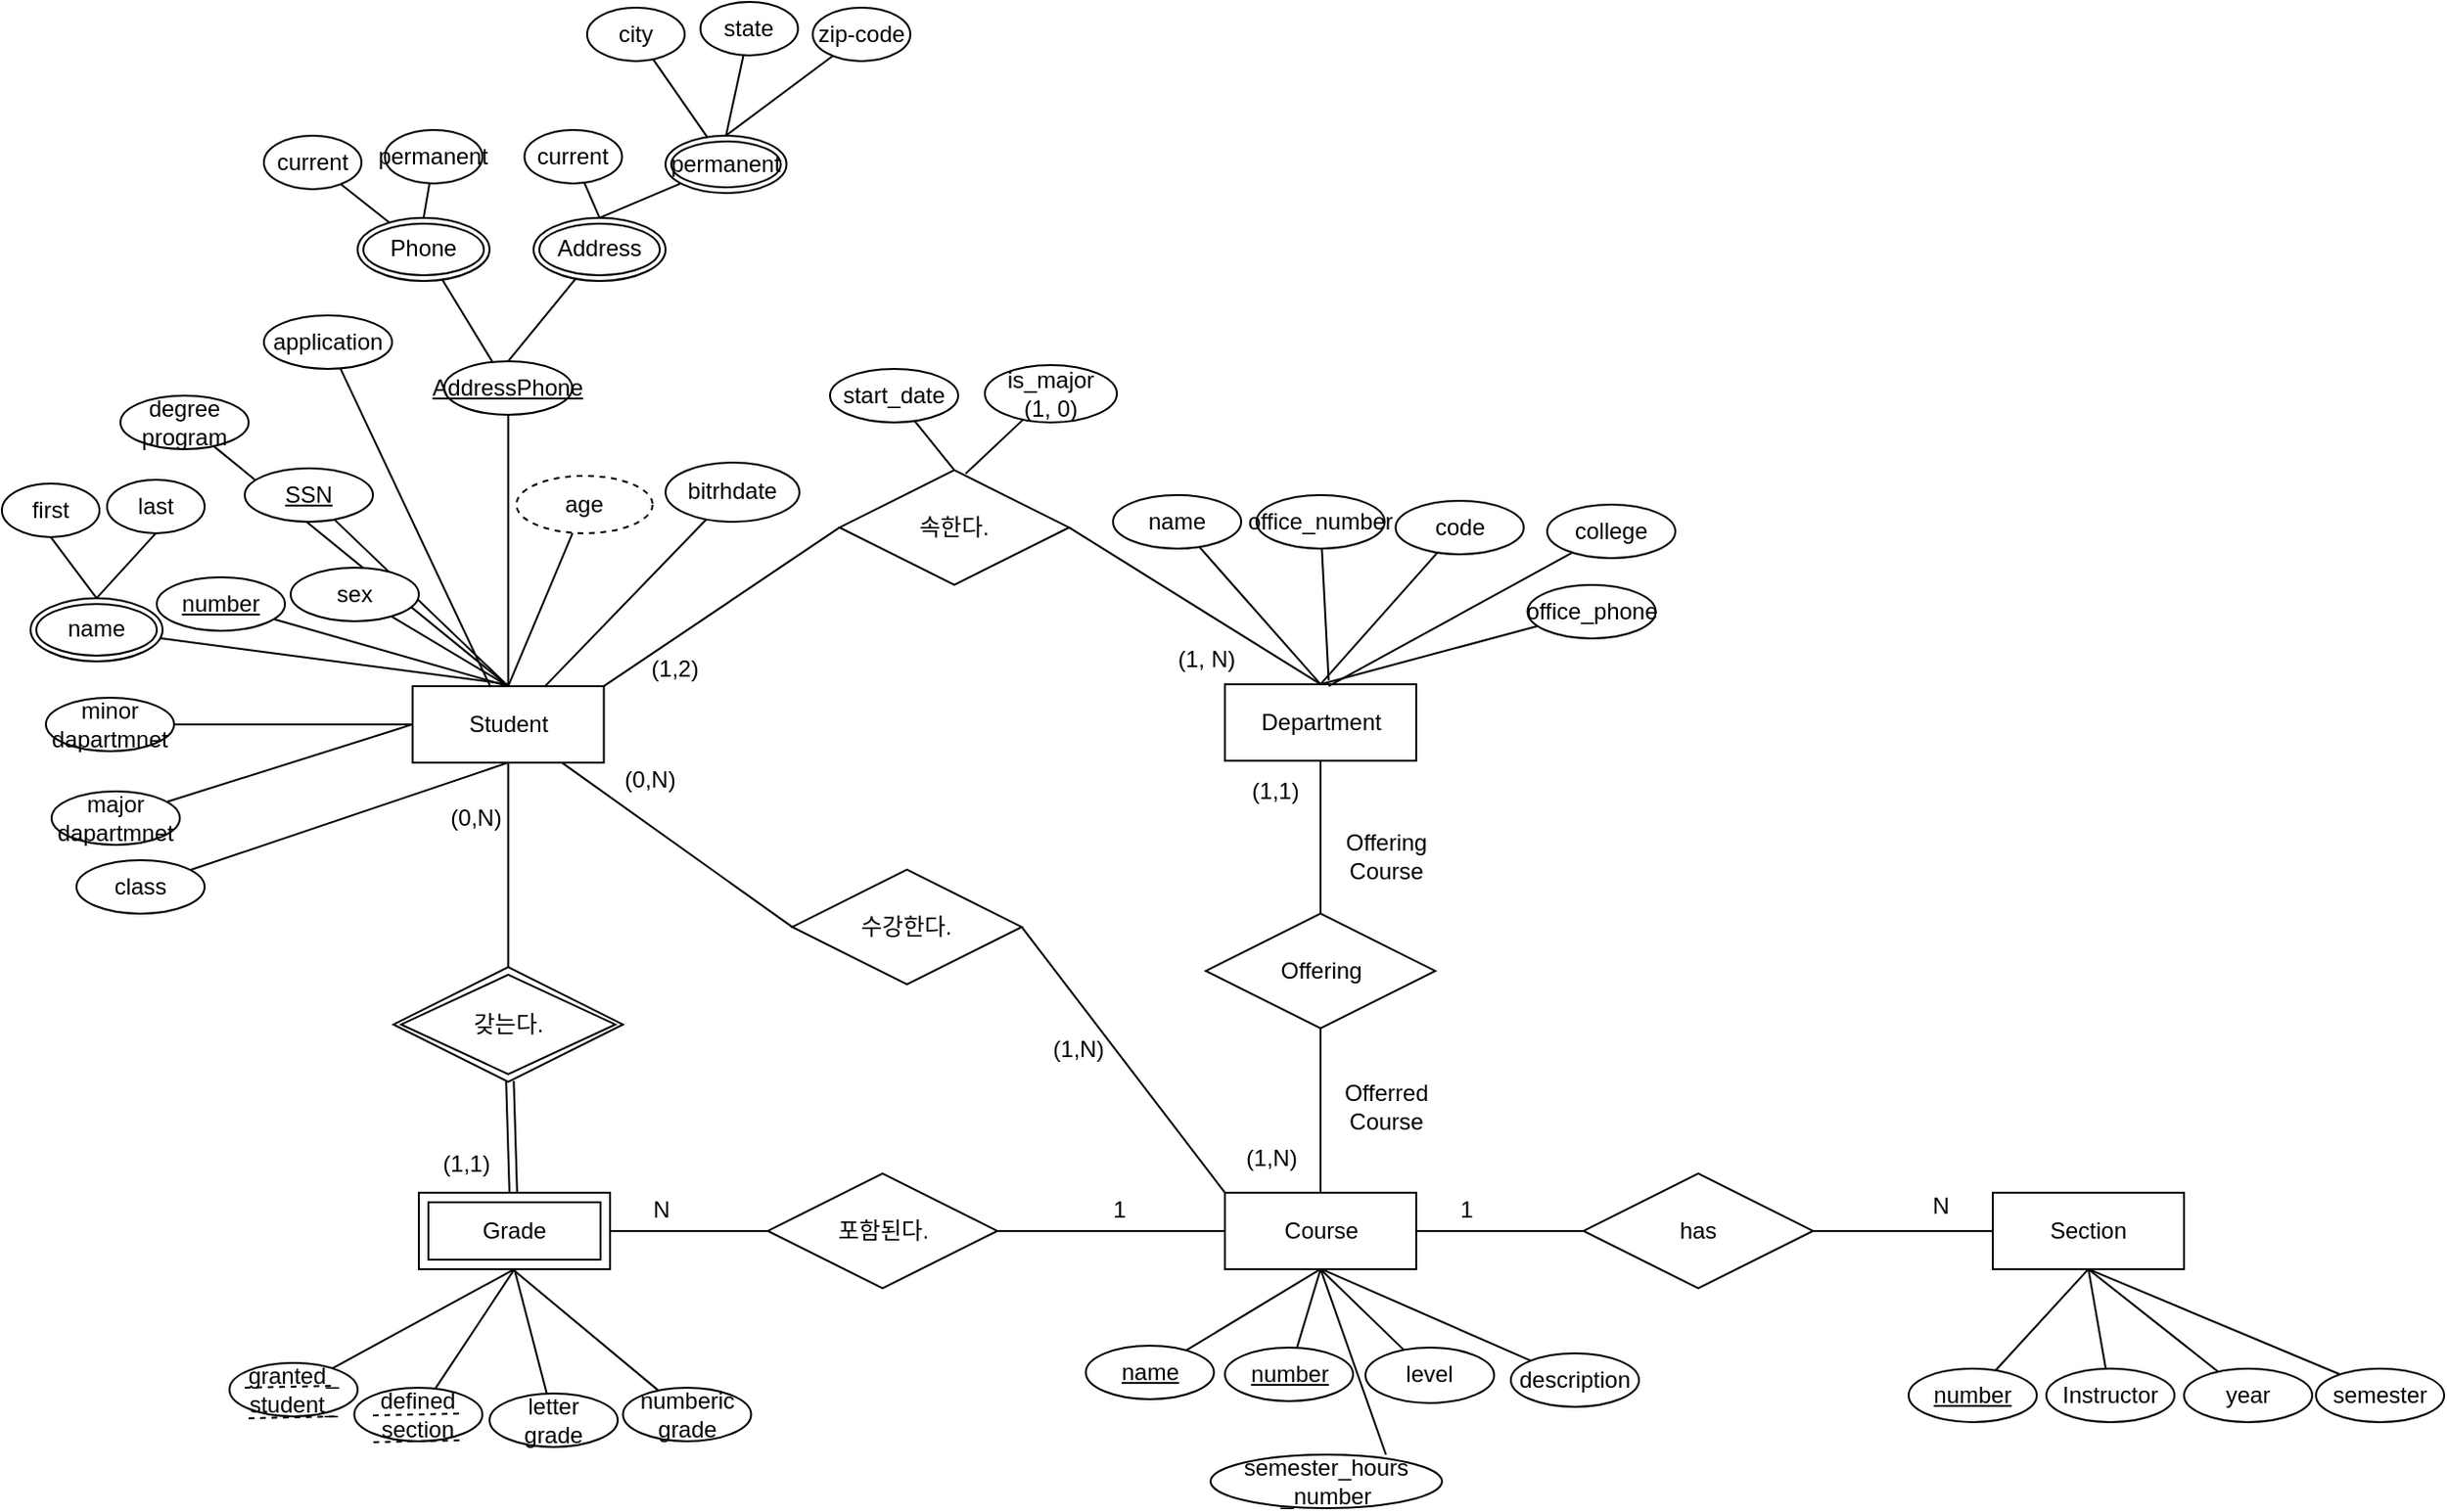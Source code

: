 <mxfile version="24.0.8" type="github">
  <diagram name="페이지-1" id="r6DfL3PB8OW9n6T8iQzD">
    <mxGraphModel dx="1727" dy="-740" grid="0" gridSize="10" guides="1" tooltips="1" connect="1" arrows="1" fold="1" page="1" pageScale="1" pageWidth="1600" pageHeight="900" math="0" shadow="0">
      <root>
        <mxCell id="0" />
        <mxCell id="1" parent="0" />
        <mxCell id="EUwqJAAsOdJ6edNQOykV-88" value="application" style="ellipse;whiteSpace=wrap;html=1;align=center;" parent="1" vertex="1">
          <mxGeometry x="316" y="2021.96" width="67" height="28" as="geometry" />
        </mxCell>
        <mxCell id="P7TgxhgFr9sDiZiFOefg-29" style="edgeStyle=orthogonalEdgeStyle;rounded=0;orthogonalLoop=1;jettySize=auto;html=1;entryX=0;entryY=0.5;entryDx=0;entryDy=0;endArrow=none;endFill=0;" parent="1" source="EUwqJAAsOdJ6edNQOykV-24" target="P7TgxhgFr9sDiZiFOefg-27" edge="1">
          <mxGeometry relative="1" as="geometry" />
        </mxCell>
        <mxCell id="EUwqJAAsOdJ6edNQOykV-24" value="Course" style="whiteSpace=wrap;html=1;align=center;" parent="1" vertex="1">
          <mxGeometry x="818.5" y="2480.96" width="100" height="40" as="geometry" />
        </mxCell>
        <mxCell id="EUwqJAAsOdJ6edNQOykV-120" style="edgeStyle=orthogonalEdgeStyle;rounded=0;orthogonalLoop=1;jettySize=auto;html=1;endArrow=none;endFill=0;" parent="1" source="EUwqJAAsOdJ6edNQOykV-25" target="EUwqJAAsOdJ6edNQOykV-28" edge="1">
          <mxGeometry relative="1" as="geometry" />
        </mxCell>
        <mxCell id="EUwqJAAsOdJ6edNQOykV-25" value="Department" style="whiteSpace=wrap;html=1;align=center;" parent="1" vertex="1">
          <mxGeometry x="818.5" y="2214.96" width="100" height="40" as="geometry" />
        </mxCell>
        <mxCell id="EUwqJAAsOdJ6edNQOykV-34" style="rounded=0;orthogonalLoop=1;jettySize=auto;html=1;entryX=0;entryY=0.5;entryDx=0;entryDy=0;endArrow=none;endFill=0;exitX=1;exitY=0;exitDx=0;exitDy=0;" parent="1" source="EUwqJAAsOdJ6edNQOykV-26" target="EUwqJAAsOdJ6edNQOykV-27" edge="1">
          <mxGeometry relative="1" as="geometry" />
        </mxCell>
        <mxCell id="P7TgxhgFr9sDiZiFOefg-3" style="rounded=0;orthogonalLoop=1;jettySize=auto;html=1;entryX=0;entryY=0.5;entryDx=0;entryDy=0;endArrow=none;endFill=0;" parent="1" source="EUwqJAAsOdJ6edNQOykV-26" target="P7TgxhgFr9sDiZiFOefg-2" edge="1">
          <mxGeometry relative="1" as="geometry">
            <mxPoint x="613" y="2355.96" as="targetPoint" />
          </mxGeometry>
        </mxCell>
        <mxCell id="P7TgxhgFr9sDiZiFOefg-14" style="edgeStyle=orthogonalEdgeStyle;rounded=0;orthogonalLoop=1;jettySize=auto;html=1;endArrow=none;endFill=0;" parent="1" source="EUwqJAAsOdJ6edNQOykV-26" target="P7TgxhgFr9sDiZiFOefg-13" edge="1">
          <mxGeometry relative="1" as="geometry" />
        </mxCell>
        <mxCell id="EUwqJAAsOdJ6edNQOykV-26" value="Student" style="whiteSpace=wrap;html=1;align=center;" parent="1" vertex="1">
          <mxGeometry x="393.75" y="2215.96" width="100" height="40" as="geometry" />
        </mxCell>
        <mxCell id="EUwqJAAsOdJ6edNQOykV-104" style="rounded=0;orthogonalLoop=1;jettySize=auto;html=1;entryX=0.5;entryY=0;entryDx=0;entryDy=0;endArrow=none;endFill=0;exitX=1;exitY=0.5;exitDx=0;exitDy=0;" parent="1" source="EUwqJAAsOdJ6edNQOykV-27" target="EUwqJAAsOdJ6edNQOykV-25" edge="1">
          <mxGeometry relative="1" as="geometry" />
        </mxCell>
        <mxCell id="EUwqJAAsOdJ6edNQOykV-27" value="속한다." style="shape=rhombus;perimeter=rhombusPerimeter;whiteSpace=wrap;html=1;align=center;" parent="1" vertex="1">
          <mxGeometry x="617" y="2102.96" width="120" height="60" as="geometry" />
        </mxCell>
        <mxCell id="EUwqJAAsOdJ6edNQOykV-121" style="rounded=0;orthogonalLoop=1;jettySize=auto;html=1;endArrow=none;endFill=0;" parent="1" source="EUwqJAAsOdJ6edNQOykV-28" target="EUwqJAAsOdJ6edNQOykV-24" edge="1">
          <mxGeometry relative="1" as="geometry" />
        </mxCell>
        <mxCell id="EUwqJAAsOdJ6edNQOykV-28" value="Offering" style="shape=rhombus;perimeter=rhombusPerimeter;whiteSpace=wrap;html=1;align=center;" parent="1" vertex="1">
          <mxGeometry x="808.5" y="2334.96" width="120" height="60" as="geometry" />
        </mxCell>
        <mxCell id="EUwqJAAsOdJ6edNQOykV-51" style="rounded=0;orthogonalLoop=1;jettySize=auto;html=1;entryX=0.5;entryY=0;entryDx=0;entryDy=0;endArrow=none;endFill=0;" parent="1" source="EUwqJAAsOdJ6edNQOykV-37" target="EUwqJAAsOdJ6edNQOykV-26" edge="1">
          <mxGeometry relative="1" as="geometry" />
        </mxCell>
        <mxCell id="EUwqJAAsOdJ6edNQOykV-49" style="rounded=0;orthogonalLoop=1;jettySize=auto;html=1;endArrow=none;endFill=0;" parent="1" source="EUwqJAAsOdJ6edNQOykV-40" edge="1">
          <mxGeometry relative="1" as="geometry">
            <mxPoint x="443.75" y="2215.96" as="targetPoint" />
          </mxGeometry>
        </mxCell>
        <mxCell id="EUwqJAAsOdJ6edNQOykV-40" value="&lt;u&gt;number&lt;/u&gt;" style="ellipse;whiteSpace=wrap;html=1;align=center;" parent="1" vertex="1">
          <mxGeometry x="260" y="2158.96" width="67" height="28" as="geometry" />
        </mxCell>
        <mxCell id="EUwqJAAsOdJ6edNQOykV-45" style="rounded=0;orthogonalLoop=1;jettySize=auto;html=1;entryX=0.5;entryY=1;entryDx=0;entryDy=0;startArrow=none;startFill=0;endArrow=none;endFill=0;exitX=0.5;exitY=0;exitDx=0;exitDy=0;" parent="1" source="EUwqJAAsOdJ6edNQOykV-48" target="EUwqJAAsOdJ6edNQOykV-42" edge="1">
          <mxGeometry relative="1" as="geometry">
            <mxPoint x="231.5" y="2144.96" as="sourcePoint" />
          </mxGeometry>
        </mxCell>
        <mxCell id="EUwqJAAsOdJ6edNQOykV-47" style="rounded=0;orthogonalLoop=1;jettySize=auto;html=1;entryX=0.5;entryY=1;entryDx=0;entryDy=0;endArrow=none;endFill=0;exitX=0.5;exitY=0;exitDx=0;exitDy=0;" parent="1" source="EUwqJAAsOdJ6edNQOykV-48" target="EUwqJAAsOdJ6edNQOykV-43" edge="1">
          <mxGeometry relative="1" as="geometry">
            <mxPoint x="295.293" y="2152.37" as="sourcePoint" />
          </mxGeometry>
        </mxCell>
        <mxCell id="EUwqJAAsOdJ6edNQOykV-42" value="first" style="ellipse;whiteSpace=wrap;html=1;align=center;" parent="1" vertex="1">
          <mxGeometry x="179" y="2109.96" width="51" height="28" as="geometry" />
        </mxCell>
        <mxCell id="EUwqJAAsOdJ6edNQOykV-43" value="last" style="ellipse;whiteSpace=wrap;html=1;align=center;" parent="1" vertex="1">
          <mxGeometry x="234" y="2107.96" width="51" height="28" as="geometry" />
        </mxCell>
        <mxCell id="EUwqJAAsOdJ6edNQOykV-50" style="rounded=0;orthogonalLoop=1;jettySize=auto;html=1;endArrow=none;endFill=0;" parent="1" source="EUwqJAAsOdJ6edNQOykV-48" edge="1">
          <mxGeometry relative="1" as="geometry">
            <mxPoint x="443.75" y="2214.96" as="targetPoint" />
          </mxGeometry>
        </mxCell>
        <mxCell id="EUwqJAAsOdJ6edNQOykV-48" value="name" style="ellipse;shape=doubleEllipse;margin=3;whiteSpace=wrap;html=1;align=center;" parent="1" vertex="1">
          <mxGeometry x="194" y="2169.96" width="69" height="33" as="geometry" />
        </mxCell>
        <mxCell id="EUwqJAAsOdJ6edNQOykV-61" style="rounded=0;orthogonalLoop=1;jettySize=auto;html=1;endArrow=none;endFill=0;" parent="1" source="EUwqJAAsOdJ6edNQOykV-53" target="EUwqJAAsOdJ6edNQOykV-60" edge="1">
          <mxGeometry relative="1" as="geometry" />
        </mxCell>
        <mxCell id="EUwqJAAsOdJ6edNQOykV-53" value="Phone" style="ellipse;shape=doubleEllipse;margin=3;whiteSpace=wrap;html=1;align=center;" parent="1" vertex="1">
          <mxGeometry x="365" y="1970.96" width="69" height="33" as="geometry" />
        </mxCell>
        <mxCell id="EUwqJAAsOdJ6edNQOykV-62" style="rounded=0;orthogonalLoop=1;jettySize=auto;html=1;entryX=0.5;entryY=0;entryDx=0;entryDy=0;endArrow=none;endFill=0;" parent="1" source="EUwqJAAsOdJ6edNQOykV-54" target="EUwqJAAsOdJ6edNQOykV-60" edge="1">
          <mxGeometry relative="1" as="geometry" />
        </mxCell>
        <mxCell id="EUwqJAAsOdJ6edNQOykV-54" value="Address" style="ellipse;shape=doubleEllipse;margin=3;whiteSpace=wrap;html=1;align=center;" parent="1" vertex="1">
          <mxGeometry x="457" y="1970.96" width="69" height="33" as="geometry" />
        </mxCell>
        <mxCell id="EUwqJAAsOdJ6edNQOykV-59" style="rounded=0;orthogonalLoop=1;jettySize=auto;html=1;entryX=0.5;entryY=0;entryDx=0;entryDy=0;endArrow=none;endFill=0;" parent="1" source="EUwqJAAsOdJ6edNQOykV-56" target="EUwqJAAsOdJ6edNQOykV-53" edge="1">
          <mxGeometry relative="1" as="geometry" />
        </mxCell>
        <mxCell id="EUwqJAAsOdJ6edNQOykV-56" value="permanent" style="ellipse;whiteSpace=wrap;html=1;align=center;" parent="1" vertex="1">
          <mxGeometry x="379.25" y="1924.96" width="51" height="28" as="geometry" />
        </mxCell>
        <mxCell id="EUwqJAAsOdJ6edNQOykV-58" style="rounded=0;orthogonalLoop=1;jettySize=auto;html=1;endArrow=none;endFill=0;" parent="1" source="EUwqJAAsOdJ6edNQOykV-57" target="EUwqJAAsOdJ6edNQOykV-53" edge="1">
          <mxGeometry relative="1" as="geometry" />
        </mxCell>
        <mxCell id="EUwqJAAsOdJ6edNQOykV-57" value="current" style="ellipse;whiteSpace=wrap;html=1;align=center;" parent="1" vertex="1">
          <mxGeometry x="316" y="1927.96" width="51" height="28" as="geometry" />
        </mxCell>
        <mxCell id="EUwqJAAsOdJ6edNQOykV-76" style="rounded=0;orthogonalLoop=1;jettySize=auto;html=1;endArrow=none;endFill=0;" parent="1" source="EUwqJAAsOdJ6edNQOykV-60" target="EUwqJAAsOdJ6edNQOykV-26" edge="1">
          <mxGeometry relative="1" as="geometry" />
        </mxCell>
        <mxCell id="EUwqJAAsOdJ6edNQOykV-60" value="&lt;u&gt;AddressPhone&lt;/u&gt;" style="ellipse;whiteSpace=wrap;html=1;align=center;" parent="1" vertex="1">
          <mxGeometry x="410.25" y="2045.96" width="67" height="28" as="geometry" />
        </mxCell>
        <mxCell id="EUwqJAAsOdJ6edNQOykV-74" style="rounded=0;orthogonalLoop=1;jettySize=auto;html=1;entryX=0.5;entryY=0;entryDx=0;entryDy=0;endArrow=none;endFill=0;" parent="1" source="EUwqJAAsOdJ6edNQOykV-63" target="EUwqJAAsOdJ6edNQOykV-54" edge="1">
          <mxGeometry relative="1" as="geometry" />
        </mxCell>
        <mxCell id="EUwqJAAsOdJ6edNQOykV-63" value="current" style="ellipse;whiteSpace=wrap;html=1;align=center;" parent="1" vertex="1">
          <mxGeometry x="452.25" y="1924.96" width="51" height="28" as="geometry" />
        </mxCell>
        <mxCell id="EUwqJAAsOdJ6edNQOykV-75" style="rounded=0;orthogonalLoop=1;jettySize=auto;html=1;entryX=0.5;entryY=0;entryDx=0;entryDy=0;endArrow=none;endFill=0;" parent="1" source="EUwqJAAsOdJ6edNQOykV-65" target="EUwqJAAsOdJ6edNQOykV-54" edge="1">
          <mxGeometry relative="1" as="geometry" />
        </mxCell>
        <mxCell id="EUwqJAAsOdJ6edNQOykV-65" value="permanent" style="ellipse;shape=doubleEllipse;margin=3;whiteSpace=wrap;html=1;align=center;" parent="1" vertex="1">
          <mxGeometry x="526" y="1927.96" width="63.25" height="30" as="geometry" />
        </mxCell>
        <mxCell id="EUwqJAAsOdJ6edNQOykV-69" style="rounded=0;orthogonalLoop=1;jettySize=auto;html=1;endArrow=none;endFill=0;" parent="1" source="EUwqJAAsOdJ6edNQOykV-66" target="EUwqJAAsOdJ6edNQOykV-65" edge="1">
          <mxGeometry relative="1" as="geometry" />
        </mxCell>
        <mxCell id="EUwqJAAsOdJ6edNQOykV-66" value="city" style="ellipse;whiteSpace=wrap;html=1;align=center;" parent="1" vertex="1">
          <mxGeometry x="485" y="1860.96" width="51" height="28" as="geometry" />
        </mxCell>
        <mxCell id="EUwqJAAsOdJ6edNQOykV-72" style="rounded=0;orthogonalLoop=1;jettySize=auto;html=1;entryX=0.5;entryY=0;entryDx=0;entryDy=0;endArrow=none;endFill=0;" parent="1" source="EUwqJAAsOdJ6edNQOykV-67" target="EUwqJAAsOdJ6edNQOykV-65" edge="1">
          <mxGeometry relative="1" as="geometry" />
        </mxCell>
        <mxCell id="EUwqJAAsOdJ6edNQOykV-67" value="state" style="ellipse;whiteSpace=wrap;html=1;align=center;" parent="1" vertex="1">
          <mxGeometry x="544.25" y="1857.96" width="51" height="28" as="geometry" />
        </mxCell>
        <mxCell id="EUwqJAAsOdJ6edNQOykV-73" style="rounded=0;orthogonalLoop=1;jettySize=auto;html=1;entryX=0.5;entryY=0;entryDx=0;entryDy=0;endArrow=none;endFill=0;" parent="1" source="EUwqJAAsOdJ6edNQOykV-68" target="EUwqJAAsOdJ6edNQOykV-65" edge="1">
          <mxGeometry relative="1" as="geometry" />
        </mxCell>
        <mxCell id="EUwqJAAsOdJ6edNQOykV-68" value="zip-code" style="ellipse;whiteSpace=wrap;html=1;align=center;" parent="1" vertex="1">
          <mxGeometry x="603" y="1860.96" width="51" height="28" as="geometry" />
        </mxCell>
        <mxCell id="EUwqJAAsOdJ6edNQOykV-95" style="rounded=0;orthogonalLoop=1;jettySize=auto;html=1;entryX=0.5;entryY=0;entryDx=0;entryDy=0;endArrow=none;endFill=0;" parent="1" source="EUwqJAAsOdJ6edNQOykV-78" target="EUwqJAAsOdJ6edNQOykV-26" edge="1">
          <mxGeometry relative="1" as="geometry" />
        </mxCell>
        <mxCell id="EUwqJAAsOdJ6edNQOykV-94" style="rounded=0;orthogonalLoop=1;jettySize=auto;html=1;endArrow=none;endFill=0;entryX=0.5;entryY=1;entryDx=0;entryDy=0;" parent="1" source="EUwqJAAsOdJ6edNQOykV-79" target="EUwqJAAsOdJ6edNQOykV-26" edge="1">
          <mxGeometry relative="1" as="geometry">
            <mxPoint x="449.474" y="2258.539" as="targetPoint" />
          </mxGeometry>
        </mxCell>
        <mxCell id="EUwqJAAsOdJ6edNQOykV-79" value="class" style="ellipse;whiteSpace=wrap;html=1;align=center;" parent="1" vertex="1">
          <mxGeometry x="218" y="2306.96" width="67" height="28" as="geometry" />
        </mxCell>
        <mxCell id="EUwqJAAsOdJ6edNQOykV-92" style="rounded=0;orthogonalLoop=1;jettySize=auto;html=1;entryX=0;entryY=0.5;entryDx=0;entryDy=0;endArrow=none;endFill=0;" parent="1" source="EUwqJAAsOdJ6edNQOykV-80" target="EUwqJAAsOdJ6edNQOykV-26" edge="1">
          <mxGeometry relative="1" as="geometry" />
        </mxCell>
        <mxCell id="EUwqJAAsOdJ6edNQOykV-80" value="major dapartmnet" style="ellipse;whiteSpace=wrap;html=1;align=center;" parent="1" vertex="1">
          <mxGeometry x="205" y="2270.96" width="67" height="28" as="geometry" />
        </mxCell>
        <mxCell id="EUwqJAAsOdJ6edNQOykV-90" style="rounded=0;orthogonalLoop=1;jettySize=auto;html=1;entryX=0;entryY=0.5;entryDx=0;entryDy=0;endArrow=none;endFill=0;" parent="1" source="EUwqJAAsOdJ6edNQOykV-82" target="EUwqJAAsOdJ6edNQOykV-26" edge="1">
          <mxGeometry relative="1" as="geometry" />
        </mxCell>
        <mxCell id="EUwqJAAsOdJ6edNQOykV-82" value="minor dapartmnet" style="ellipse;whiteSpace=wrap;html=1;align=center;" parent="1" vertex="1">
          <mxGeometry x="202" y="2221.96" width="67" height="28" as="geometry" />
        </mxCell>
        <mxCell id="EUwqJAAsOdJ6edNQOykV-99" style="rounded=0;orthogonalLoop=1;jettySize=auto;html=1;endArrow=none;endFill=0;" parent="1" source="EUwqJAAsOdJ6edNQOykV-84" target="EUwqJAAsOdJ6edNQOykV-26" edge="1">
          <mxGeometry relative="1" as="geometry" />
        </mxCell>
        <mxCell id="EUwqJAAsOdJ6edNQOykV-84" value="bitrhdate" style="ellipse;whiteSpace=wrap;html=1;align=center;" parent="1" vertex="1">
          <mxGeometry x="526" y="2098.96" width="70" height="31" as="geometry" />
        </mxCell>
        <mxCell id="EUwqJAAsOdJ6edNQOykV-97" style="rounded=0;orthogonalLoop=1;jettySize=auto;html=1;entryX=0.5;entryY=0;entryDx=0;entryDy=0;endArrow=none;endFill=0;" parent="1" source="EUwqJAAsOdJ6edNQOykV-86" target="EUwqJAAsOdJ6edNQOykV-26" edge="1">
          <mxGeometry relative="1" as="geometry" />
        </mxCell>
        <mxCell id="EUwqJAAsOdJ6edNQOykV-86" value="age" style="ellipse;whiteSpace=wrap;html=1;align=center;dashed=1;" parent="1" vertex="1">
          <mxGeometry x="448" y="2105.96" width="71.25" height="30" as="geometry" />
        </mxCell>
        <mxCell id="EUwqJAAsOdJ6edNQOykV-103" style="rounded=0;orthogonalLoop=1;jettySize=auto;html=1;endArrow=none;endFill=0;entryX=0.5;entryY=0;entryDx=0;entryDy=0;" parent="1" source="EUwqJAAsOdJ6edNQOykV-87" target="EUwqJAAsOdJ6edNQOykV-26" edge="1">
          <mxGeometry relative="1" as="geometry" />
        </mxCell>
        <mxCell id="EUwqJAAsOdJ6edNQOykV-87" value="degree&lt;div&gt;program&lt;/div&gt;" style="ellipse;whiteSpace=wrap;html=1;align=center;" parent="1" vertex="1">
          <mxGeometry x="241" y="2063.96" width="67" height="28" as="geometry" />
        </mxCell>
        <mxCell id="EUwqJAAsOdJ6edNQOykV-101" style="rounded=0;orthogonalLoop=1;jettySize=auto;html=1;endArrow=none;endFill=0;" parent="1" source="EUwqJAAsOdJ6edNQOykV-88" target="EUwqJAAsOdJ6edNQOykV-26" edge="1">
          <mxGeometry relative="1" as="geometry" />
        </mxCell>
        <mxCell id="EUwqJAAsOdJ6edNQOykV-37" value="&lt;u&gt;SSN&lt;/u&gt;" style="ellipse;whiteSpace=wrap;html=1;align=center;" parent="1" vertex="1">
          <mxGeometry x="306" y="2101.96" width="67" height="28" as="geometry" />
        </mxCell>
        <mxCell id="EUwqJAAsOdJ6edNQOykV-78" value="sex" style="ellipse;whiteSpace=wrap;html=1;align=center;" parent="1" vertex="1">
          <mxGeometry x="330" y="2153.96" width="67" height="28" as="geometry" />
        </mxCell>
        <mxCell id="EUwqJAAsOdJ6edNQOykV-113" style="rounded=0;orthogonalLoop=1;jettySize=auto;html=1;entryX=0.5;entryY=0;entryDx=0;entryDy=0;endArrow=none;endFill=0;" parent="1" source="EUwqJAAsOdJ6edNQOykV-106" target="EUwqJAAsOdJ6edNQOykV-25" edge="1">
          <mxGeometry relative="1" as="geometry" />
        </mxCell>
        <mxCell id="EUwqJAAsOdJ6edNQOykV-106" value="office_phone" style="ellipse;whiteSpace=wrap;html=1;align=center;" parent="1" vertex="1">
          <mxGeometry x="976.75" y="2162.96" width="67" height="28" as="geometry" />
        </mxCell>
        <mxCell id="EUwqJAAsOdJ6edNQOykV-114" style="rounded=0;orthogonalLoop=1;jettySize=auto;html=1;endArrow=none;endFill=0;" parent="1" source="EUwqJAAsOdJ6edNQOykV-107" edge="1">
          <mxGeometry relative="1" as="geometry">
            <mxPoint x="872.75" y="2212.96" as="targetPoint" />
          </mxGeometry>
        </mxCell>
        <mxCell id="EUwqJAAsOdJ6edNQOykV-107" value="office_number" style="ellipse;whiteSpace=wrap;html=1;align=center;" parent="1" vertex="1">
          <mxGeometry x="835" y="2115.96" width="67" height="28" as="geometry" />
        </mxCell>
        <mxCell id="EUwqJAAsOdJ6edNQOykV-112" style="rounded=0;orthogonalLoop=1;jettySize=auto;html=1;endArrow=none;endFill=0;entryX=0.5;entryY=0;entryDx=0;entryDy=0;" parent="1" source="EUwqJAAsOdJ6edNQOykV-108" target="EUwqJAAsOdJ6edNQOykV-25" edge="1">
          <mxGeometry relative="1" as="geometry" />
        </mxCell>
        <mxCell id="EUwqJAAsOdJ6edNQOykV-108" value="code" style="ellipse;whiteSpace=wrap;html=1;align=center;" parent="1" vertex="1">
          <mxGeometry x="907.75" y="2118.96" width="67" height="28" as="geometry" />
        </mxCell>
        <mxCell id="EUwqJAAsOdJ6edNQOykV-111" style="rounded=0;orthogonalLoop=1;jettySize=auto;html=1;entryX=0.5;entryY=0;entryDx=0;entryDy=0;endArrow=none;endFill=0;" parent="1" source="EUwqJAAsOdJ6edNQOykV-109" target="EUwqJAAsOdJ6edNQOykV-25" edge="1">
          <mxGeometry relative="1" as="geometry" />
        </mxCell>
        <mxCell id="EUwqJAAsOdJ6edNQOykV-109" value="name" style="ellipse;whiteSpace=wrap;html=1;align=center;" parent="1" vertex="1">
          <mxGeometry x="760" y="2115.96" width="67" height="28" as="geometry" />
        </mxCell>
        <mxCell id="EUwqJAAsOdJ6edNQOykV-115" style="rounded=0;orthogonalLoop=1;jettySize=auto;html=1;endArrow=none;endFill=0;" parent="1" source="EUwqJAAsOdJ6edNQOykV-110" edge="1">
          <mxGeometry relative="1" as="geometry">
            <mxPoint x="872.75" y="2215.96" as="targetPoint" />
          </mxGeometry>
        </mxCell>
        <mxCell id="EUwqJAAsOdJ6edNQOykV-110" value="college" style="ellipse;whiteSpace=wrap;html=1;align=center;" parent="1" vertex="1">
          <mxGeometry x="987" y="2120.96" width="67" height="28" as="geometry" />
        </mxCell>
        <mxCell id="EUwqJAAsOdJ6edNQOykV-123" value="&lt;div&gt;Offering&lt;/div&gt;&lt;div&gt;Course&lt;/div&gt;" style="text;html=1;align=center;verticalAlign=middle;whiteSpace=wrap;rounded=0;" parent="1" vertex="1">
          <mxGeometry x="873" y="2289.96" width="60" height="30" as="geometry" />
        </mxCell>
        <mxCell id="EUwqJAAsOdJ6edNQOykV-124" value="(1,N)" style="text;html=1;align=center;verticalAlign=middle;whiteSpace=wrap;rounded=0;" parent="1" vertex="1">
          <mxGeometry x="812.75" y="2447.96" width="60" height="30" as="geometry" />
        </mxCell>
        <mxCell id="EUwqJAAsOdJ6edNQOykV-125" value="(1,1)" style="text;html=1;align=center;verticalAlign=middle;whiteSpace=wrap;rounded=0;" parent="1" vertex="1">
          <mxGeometry x="815" y="2255.96" width="60" height="30" as="geometry" />
        </mxCell>
        <mxCell id="P7TgxhgFr9sDiZiFOefg-8" style="rounded=0;orthogonalLoop=1;jettySize=auto;html=1;endArrow=none;endFill=0;entryX=0.5;entryY=1;entryDx=0;entryDy=0;" parent="1" source="EUwqJAAsOdJ6edNQOykV-127" target="EUwqJAAsOdJ6edNQOykV-24" edge="1">
          <mxGeometry relative="1" as="geometry">
            <mxPoint x="868" y="2520.96" as="targetPoint" />
          </mxGeometry>
        </mxCell>
        <mxCell id="EUwqJAAsOdJ6edNQOykV-127" value="&lt;u&gt;name&lt;/u&gt;" style="ellipse;whiteSpace=wrap;html=1;align=center;" parent="1" vertex="1">
          <mxGeometry x="745.75" y="2560.96" width="67" height="28" as="geometry" />
        </mxCell>
        <mxCell id="EUwqJAAsOdJ6edNQOykV-128" value="description" style="ellipse;whiteSpace=wrap;html=1;align=center;" parent="1" vertex="1">
          <mxGeometry x="968" y="2564.96" width="67" height="28" as="geometry" />
        </mxCell>
        <mxCell id="P7TgxhgFr9sDiZiFOefg-9" style="rounded=0;orthogonalLoop=1;jettySize=auto;html=1;endArrow=none;endFill=0;entryX=0.5;entryY=1;entryDx=0;entryDy=0;" parent="1" source="EUwqJAAsOdJ6edNQOykV-129" target="EUwqJAAsOdJ6edNQOykV-24" edge="1">
          <mxGeometry relative="1" as="geometry">
            <mxPoint x="873" y="2521.96" as="targetPoint" />
          </mxGeometry>
        </mxCell>
        <mxCell id="EUwqJAAsOdJ6edNQOykV-129" value="&lt;u&gt;number&lt;/u&gt;" style="ellipse;whiteSpace=wrap;html=1;align=center;" parent="1" vertex="1">
          <mxGeometry x="818.5" y="2561.96" width="67" height="28" as="geometry" />
        </mxCell>
        <mxCell id="P7TgxhgFr9sDiZiFOefg-12" style="rounded=0;orthogonalLoop=1;jettySize=auto;html=1;entryX=0.5;entryY=1;entryDx=0;entryDy=0;endArrow=none;endFill=0;" parent="1" target="EUwqJAAsOdJ6edNQOykV-24" edge="1">
          <mxGeometry relative="1" as="geometry">
            <mxPoint x="902.679" y="2618.005" as="sourcePoint" />
          </mxGeometry>
        </mxCell>
        <mxCell id="EUwqJAAsOdJ6edNQOykV-130" value="semester_hours&lt;div&gt;_number&lt;/div&gt;" style="ellipse;whiteSpace=wrap;html=1;align=center;" parent="1" vertex="1">
          <mxGeometry x="811" y="2618" width="121" height="28" as="geometry" />
        </mxCell>
        <mxCell id="P7TgxhgFr9sDiZiFOefg-10" style="rounded=0;orthogonalLoop=1;jettySize=auto;html=1;entryX=0.5;entryY=1;entryDx=0;entryDy=0;endArrow=none;endFill=0;" parent="1" source="EUwqJAAsOdJ6edNQOykV-131" target="EUwqJAAsOdJ6edNQOykV-24" edge="1">
          <mxGeometry relative="1" as="geometry" />
        </mxCell>
        <mxCell id="EUwqJAAsOdJ6edNQOykV-131" value="level" style="ellipse;whiteSpace=wrap;html=1;align=center;" parent="1" vertex="1">
          <mxGeometry x="892" y="2561.96" width="67.25" height="29" as="geometry" />
        </mxCell>
        <mxCell id="P7TgxhgFr9sDiZiFOefg-6" style="rounded=0;orthogonalLoop=1;jettySize=auto;html=1;endArrow=none;endFill=0;exitX=1;exitY=0.5;exitDx=0;exitDy=0;entryX=0;entryY=0;entryDx=0;entryDy=0;" parent="1" source="P7TgxhgFr9sDiZiFOefg-2" target="EUwqJAAsOdJ6edNQOykV-24" edge="1">
          <mxGeometry relative="1" as="geometry">
            <mxPoint x="819" y="2474.96" as="targetPoint" />
          </mxGeometry>
        </mxCell>
        <mxCell id="P7TgxhgFr9sDiZiFOefg-2" value="수강한다." style="shape=rhombus;perimeter=rhombusPerimeter;whiteSpace=wrap;html=1;align=center;" parent="1" vertex="1">
          <mxGeometry x="592.25" y="2311.96" width="120" height="60" as="geometry" />
        </mxCell>
        <mxCell id="P7TgxhgFr9sDiZiFOefg-11" style="rounded=0;orthogonalLoop=1;jettySize=auto;html=1;endArrow=none;endFill=0;" parent="1" source="EUwqJAAsOdJ6edNQOykV-128" edge="1">
          <mxGeometry relative="1" as="geometry">
            <mxPoint x="869" y="2520.96" as="targetPoint" />
          </mxGeometry>
        </mxCell>
        <mxCell id="P7TgxhgFr9sDiZiFOefg-16" style="rounded=0;orthogonalLoop=1;jettySize=auto;html=1;endArrow=none;endFill=0;shape=link;" parent="1" source="P7TgxhgFr9sDiZiFOefg-13" target="P7TgxhgFr9sDiZiFOefg-15" edge="1">
          <mxGeometry relative="1" as="geometry" />
        </mxCell>
        <mxCell id="P7TgxhgFr9sDiZiFOefg-13" value="갖는다." style="shape=rhombus;double=1;perimeter=rhombusPerimeter;whiteSpace=wrap;html=1;align=center;" parent="1" vertex="1">
          <mxGeometry x="383.75" y="2362.96" width="120" height="60" as="geometry" />
        </mxCell>
        <mxCell id="P7TgxhgFr9sDiZiFOefg-47" style="edgeStyle=orthogonalEdgeStyle;rounded=0;orthogonalLoop=1;jettySize=auto;html=1;entryX=0;entryY=0.5;entryDx=0;entryDy=0;endArrow=none;endFill=0;" parent="1" source="P7TgxhgFr9sDiZiFOefg-15" target="P7TgxhgFr9sDiZiFOefg-46" edge="1">
          <mxGeometry relative="1" as="geometry" />
        </mxCell>
        <mxCell id="P7TgxhgFr9sDiZiFOefg-15" value="Grade" style="shape=ext;margin=3;double=1;whiteSpace=wrap;html=1;align=center;" parent="1" vertex="1">
          <mxGeometry x="397" y="2480.96" width="100" height="40" as="geometry" />
        </mxCell>
        <mxCell id="P7TgxhgFr9sDiZiFOefg-22" style="rounded=0;orthogonalLoop=1;jettySize=auto;html=1;entryX=0.5;entryY=1;entryDx=0;entryDy=0;endArrow=none;endFill=0;" parent="1" source="P7TgxhgFr9sDiZiFOefg-17" target="P7TgxhgFr9sDiZiFOefg-15" edge="1">
          <mxGeometry relative="1" as="geometry" />
        </mxCell>
        <mxCell id="P7TgxhgFr9sDiZiFOefg-17" value="granted_&lt;div&gt;student_&lt;/div&gt;" style="ellipse;whiteSpace=wrap;html=1;align=center;" parent="1" vertex="1">
          <mxGeometry x="298" y="2569.96" width="67" height="28" as="geometry" />
        </mxCell>
        <mxCell id="P7TgxhgFr9sDiZiFOefg-23" style="rounded=0;orthogonalLoop=1;jettySize=auto;html=1;endArrow=none;endFill=0;entryX=0.5;entryY=1;entryDx=0;entryDy=0;" parent="1" source="P7TgxhgFr9sDiZiFOefg-18" target="P7TgxhgFr9sDiZiFOefg-15" edge="1">
          <mxGeometry relative="1" as="geometry" />
        </mxCell>
        <mxCell id="P7TgxhgFr9sDiZiFOefg-18" value="&lt;div&gt;defined&lt;/div&gt;section" style="ellipse;whiteSpace=wrap;html=1;align=center;" parent="1" vertex="1">
          <mxGeometry x="363.25" y="2582.96" width="67" height="28" as="geometry" />
        </mxCell>
        <mxCell id="P7TgxhgFr9sDiZiFOefg-19" value="numberic&lt;div&gt;grade&lt;/div&gt;" style="ellipse;whiteSpace=wrap;html=1;align=center;" parent="1" vertex="1">
          <mxGeometry x="503.75" y="2582.96" width="67" height="28" as="geometry" />
        </mxCell>
        <mxCell id="P7TgxhgFr9sDiZiFOefg-24" style="rounded=0;orthogonalLoop=1;jettySize=auto;html=1;entryX=0.5;entryY=1;entryDx=0;entryDy=0;endArrow=none;endFill=0;" parent="1" source="P7TgxhgFr9sDiZiFOefg-20" target="P7TgxhgFr9sDiZiFOefg-15" edge="1">
          <mxGeometry relative="1" as="geometry" />
        </mxCell>
        <mxCell id="P7TgxhgFr9sDiZiFOefg-20" value="letter&lt;div&gt;grade&lt;/div&gt;" style="ellipse;whiteSpace=wrap;html=1;align=center;" parent="1" vertex="1">
          <mxGeometry x="434" y="2585.96" width="67" height="28" as="geometry" />
        </mxCell>
        <mxCell id="P7TgxhgFr9sDiZiFOefg-25" style="rounded=0;orthogonalLoop=1;jettySize=auto;html=1;entryX=0.489;entryY=0.998;entryDx=0;entryDy=0;entryPerimeter=0;endArrow=none;endFill=0;" parent="1" source="P7TgxhgFr9sDiZiFOefg-19" target="P7TgxhgFr9sDiZiFOefg-15" edge="1">
          <mxGeometry relative="1" as="geometry" />
        </mxCell>
        <mxCell id="P7TgxhgFr9sDiZiFOefg-31" style="edgeStyle=orthogonalEdgeStyle;rounded=0;orthogonalLoop=1;jettySize=auto;html=1;entryX=0;entryY=0.5;entryDx=0;entryDy=0;endArrow=none;endFill=0;" parent="1" source="P7TgxhgFr9sDiZiFOefg-27" target="P7TgxhgFr9sDiZiFOefg-30" edge="1">
          <mxGeometry relative="1" as="geometry" />
        </mxCell>
        <mxCell id="P7TgxhgFr9sDiZiFOefg-27" value="has" style="shape=rhombus;perimeter=rhombusPerimeter;whiteSpace=wrap;html=1;align=center;" parent="1" vertex="1">
          <mxGeometry x="1006" y="2470.96" width="120" height="60" as="geometry" />
        </mxCell>
        <mxCell id="P7TgxhgFr9sDiZiFOefg-30" value="Section" style="whiteSpace=wrap;html=1;align=center;" parent="1" vertex="1">
          <mxGeometry x="1220" y="2480.96" width="100" height="40" as="geometry" />
        </mxCell>
        <mxCell id="P7TgxhgFr9sDiZiFOefg-37" style="rounded=0;orthogonalLoop=1;jettySize=auto;html=1;endArrow=none;endFill=0;entryX=0.5;entryY=1;entryDx=0;entryDy=0;" parent="1" source="P7TgxhgFr9sDiZiFOefg-32" target="P7TgxhgFr9sDiZiFOefg-30" edge="1">
          <mxGeometry relative="1" as="geometry" />
        </mxCell>
        <mxCell id="P7TgxhgFr9sDiZiFOefg-32" value="&lt;u&gt;number&lt;/u&gt;" style="ellipse;whiteSpace=wrap;html=1;align=center;" parent="1" vertex="1">
          <mxGeometry x="1176" y="2572.96" width="67" height="28" as="geometry" />
        </mxCell>
        <mxCell id="P7TgxhgFr9sDiZiFOefg-38" value="" style="rounded=0;orthogonalLoop=1;jettySize=auto;html=1;endArrow=none;endFill=0;entryX=0.5;entryY=1;entryDx=0;entryDy=0;" parent="1" source="P7TgxhgFr9sDiZiFOefg-33" target="P7TgxhgFr9sDiZiFOefg-30" edge="1">
          <mxGeometry relative="1" as="geometry" />
        </mxCell>
        <mxCell id="P7TgxhgFr9sDiZiFOefg-33" value="Instructor" style="ellipse;whiteSpace=wrap;html=1;align=center;" parent="1" vertex="1">
          <mxGeometry x="1248" y="2572.96" width="67" height="28" as="geometry" />
        </mxCell>
        <mxCell id="P7TgxhgFr9sDiZiFOefg-40" style="rounded=0;orthogonalLoop=1;jettySize=auto;html=1;entryX=0.5;entryY=1;entryDx=0;entryDy=0;endArrow=none;endFill=0;" parent="1" target="P7TgxhgFr9sDiZiFOefg-30" edge="1">
          <mxGeometry relative="1" as="geometry">
            <mxPoint x="1403.958" y="2577.0" as="sourcePoint" />
          </mxGeometry>
        </mxCell>
        <mxCell id="P7TgxhgFr9sDiZiFOefg-34" value="semester" style="ellipse;whiteSpace=wrap;html=1;align=center;" parent="1" vertex="1">
          <mxGeometry x="1389" y="2572.96" width="67" height="28" as="geometry" />
        </mxCell>
        <mxCell id="P7TgxhgFr9sDiZiFOefg-39" style="rounded=0;orthogonalLoop=1;jettySize=auto;html=1;entryX=0.5;entryY=1;entryDx=0;entryDy=0;endArrow=none;endFill=0;" parent="1" source="P7TgxhgFr9sDiZiFOefg-35" target="P7TgxhgFr9sDiZiFOefg-30" edge="1">
          <mxGeometry relative="1" as="geometry" />
        </mxCell>
        <mxCell id="P7TgxhgFr9sDiZiFOefg-35" value="year" style="ellipse;whiteSpace=wrap;html=1;align=center;" parent="1" vertex="1">
          <mxGeometry x="1320" y="2572.96" width="67" height="28" as="geometry" />
        </mxCell>
        <mxCell id="P7TgxhgFr9sDiZiFOefg-41" value="N" style="text;html=1;align=center;verticalAlign=middle;whiteSpace=wrap;rounded=0;" parent="1" vertex="1">
          <mxGeometry x="1163" y="2472.96" width="60" height="30" as="geometry" />
        </mxCell>
        <mxCell id="P7TgxhgFr9sDiZiFOefg-42" value="1" style="text;html=1;align=center;verticalAlign=middle;whiteSpace=wrap;rounded=0;" parent="1" vertex="1">
          <mxGeometry x="914.75" y="2474.96" width="60" height="30" as="geometry" />
        </mxCell>
        <mxCell id="P7TgxhgFr9sDiZiFOefg-43" value="(0,N)" style="text;html=1;align=center;verticalAlign=middle;whiteSpace=wrap;rounded=0;" parent="1" vertex="1">
          <mxGeometry x="397" y="2271.96" width="60" height="27" as="geometry" />
        </mxCell>
        <mxCell id="P7TgxhgFr9sDiZiFOefg-45" value="(1,1)" style="text;html=1;align=center;verticalAlign=middle;whiteSpace=wrap;rounded=0;" parent="1" vertex="1">
          <mxGeometry x="392.25" y="2450.96" width="60" height="30" as="geometry" />
        </mxCell>
        <mxCell id="P7TgxhgFr9sDiZiFOefg-48" style="edgeStyle=orthogonalEdgeStyle;rounded=0;orthogonalLoop=1;jettySize=auto;html=1;entryX=0;entryY=0.5;entryDx=0;entryDy=0;endArrow=none;endFill=0;" parent="1" source="P7TgxhgFr9sDiZiFOefg-46" target="EUwqJAAsOdJ6edNQOykV-24" edge="1">
          <mxGeometry relative="1" as="geometry" />
        </mxCell>
        <mxCell id="P7TgxhgFr9sDiZiFOefg-46" value="포함된다." style="shape=rhombus;perimeter=rhombusPerimeter;whiteSpace=wrap;html=1;align=center;" parent="1" vertex="1">
          <mxGeometry x="579.5" y="2470.96" width="120" height="60" as="geometry" />
        </mxCell>
        <mxCell id="P7TgxhgFr9sDiZiFOefg-49" value="(1,N)" style="text;html=1;align=center;verticalAlign=middle;whiteSpace=wrap;rounded=0;" parent="1" vertex="1">
          <mxGeometry x="712.25" y="2390.96" width="60" height="30" as="geometry" />
        </mxCell>
        <mxCell id="P7TgxhgFr9sDiZiFOefg-50" value="(0,N)" style="text;html=1;align=center;verticalAlign=middle;whiteSpace=wrap;rounded=0;" parent="1" vertex="1">
          <mxGeometry x="488" y="2249.96" width="60" height="30" as="geometry" />
        </mxCell>
        <mxCell id="P7TgxhgFr9sDiZiFOefg-52" style="rounded=0;orthogonalLoop=1;jettySize=auto;html=1;entryX=0.5;entryY=0;entryDx=0;entryDy=0;endArrow=none;endFill=0;" parent="1" source="P7TgxhgFr9sDiZiFOefg-51" target="EUwqJAAsOdJ6edNQOykV-27" edge="1">
          <mxGeometry relative="1" as="geometry" />
        </mxCell>
        <mxCell id="P7TgxhgFr9sDiZiFOefg-51" value="start_date" style="ellipse;whiteSpace=wrap;html=1;align=center;" parent="1" vertex="1">
          <mxGeometry x="612" y="2049.96" width="67" height="28" as="geometry" />
        </mxCell>
        <mxCell id="0s3rhtRO72uhiAswZy-K-4" value="is_major&lt;div&gt;(1, 0)&lt;/div&gt;" style="ellipse;whiteSpace=wrap;html=1;align=center;" vertex="1" parent="1">
          <mxGeometry x="693" y="2047.96" width="69" height="30" as="geometry" />
        </mxCell>
        <mxCell id="0s3rhtRO72uhiAswZy-K-5" style="rounded=0;orthogonalLoop=1;jettySize=auto;html=1;entryX=0.549;entryY=0.031;entryDx=0;entryDy=0;entryPerimeter=0;endArrow=none;endFill=0;" edge="1" parent="1" source="0s3rhtRO72uhiAswZy-K-4" target="EUwqJAAsOdJ6edNQOykV-27">
          <mxGeometry relative="1" as="geometry" />
        </mxCell>
        <mxCell id="0s3rhtRO72uhiAswZy-K-7" value="(1,2)" style="text;html=1;align=center;verticalAlign=middle;whiteSpace=wrap;rounded=0;" vertex="1" parent="1">
          <mxGeometry x="501" y="2191.96" width="60" height="30" as="geometry" />
        </mxCell>
        <mxCell id="0s3rhtRO72uhiAswZy-K-8" value="(1, N)" style="text;html=1;align=center;verticalAlign=middle;whiteSpace=wrap;rounded=0;" vertex="1" parent="1">
          <mxGeometry x="779" y="2186.96" width="60" height="30" as="geometry" />
        </mxCell>
        <mxCell id="0s3rhtRO72uhiAswZy-K-9" value="&lt;div&gt;Offerred&lt;/div&gt;&lt;div&gt;Course&lt;/div&gt;" style="text;html=1;align=center;verticalAlign=middle;whiteSpace=wrap;rounded=0;" vertex="1" parent="1">
          <mxGeometry x="873" y="2420.96" width="60" height="30" as="geometry" />
        </mxCell>
        <mxCell id="0s3rhtRO72uhiAswZy-K-10" value="1" style="text;html=1;align=center;verticalAlign=middle;whiteSpace=wrap;rounded=0;" vertex="1" parent="1">
          <mxGeometry x="728" y="2474.96" width="71" height="30" as="geometry" />
        </mxCell>
        <mxCell id="0s3rhtRO72uhiAswZy-K-11" value="N" style="text;html=1;align=center;verticalAlign=middle;whiteSpace=wrap;rounded=0;" vertex="1" parent="1">
          <mxGeometry x="493.75" y="2474.96" width="60" height="30" as="geometry" />
        </mxCell>
        <mxCell id="0s3rhtRO72uhiAswZy-K-14" value="" style="endArrow=none;dashed=1;html=1;rounded=0;" edge="1" parent="1">
          <mxGeometry width="50" height="50" relative="1" as="geometry">
            <mxPoint x="306" y="2582.96" as="sourcePoint" />
            <mxPoint x="353" y="2581.96" as="targetPoint" />
          </mxGeometry>
        </mxCell>
        <mxCell id="0s3rhtRO72uhiAswZy-K-15" value="" style="endArrow=none;dashed=1;html=1;rounded=0;" edge="1" parent="1">
          <mxGeometry width="50" height="50" relative="1" as="geometry">
            <mxPoint x="308" y="2598.96" as="sourcePoint" />
            <mxPoint x="355" y="2597.96" as="targetPoint" />
          </mxGeometry>
        </mxCell>
        <mxCell id="0s3rhtRO72uhiAswZy-K-16" value="" style="endArrow=none;dashed=1;html=1;rounded=0;" edge="1" parent="1">
          <mxGeometry width="50" height="50" relative="1" as="geometry">
            <mxPoint x="373" y="2597.46" as="sourcePoint" />
            <mxPoint x="420" y="2596.46" as="targetPoint" />
          </mxGeometry>
        </mxCell>
        <mxCell id="0s3rhtRO72uhiAswZy-K-17" value="" style="endArrow=none;dashed=1;html=1;rounded=0;" edge="1" parent="1">
          <mxGeometry width="50" height="50" relative="1" as="geometry">
            <mxPoint x="373.25" y="2611.46" as="sourcePoint" />
            <mxPoint x="420.25" y="2610.46" as="targetPoint" />
          </mxGeometry>
        </mxCell>
      </root>
    </mxGraphModel>
  </diagram>
</mxfile>
